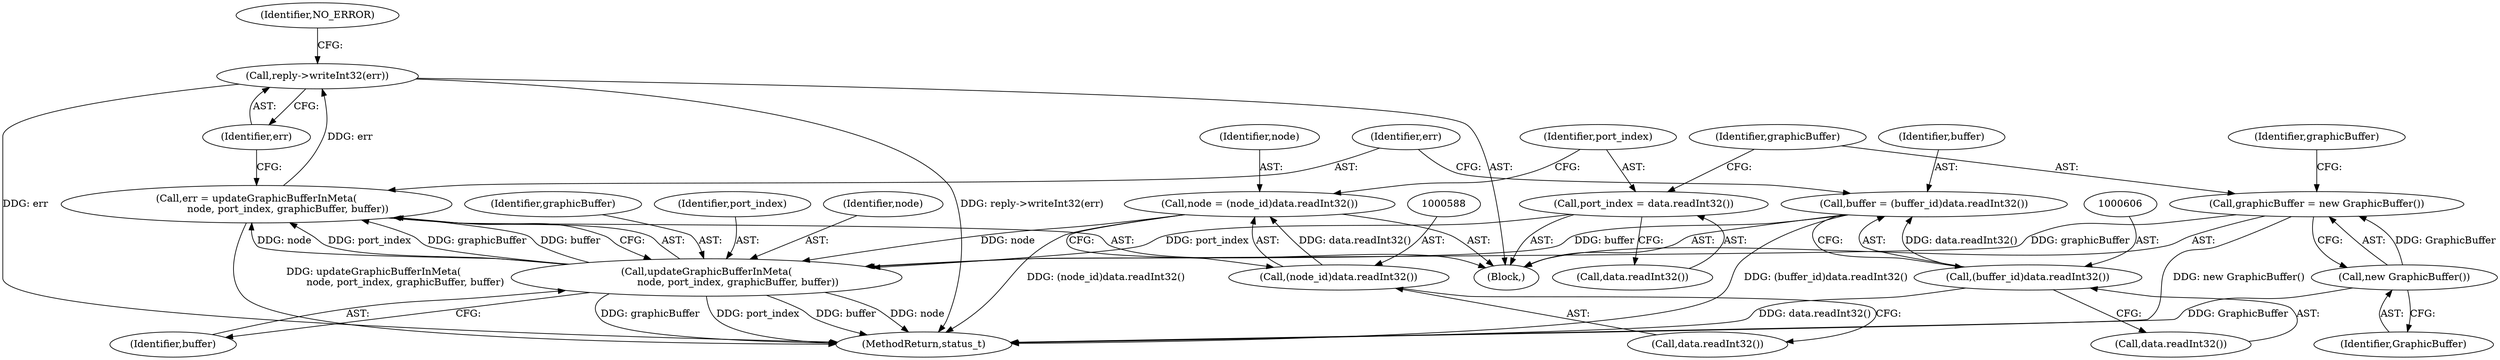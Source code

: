 digraph "0_Android_1171e7c047bf79e7c93342bb6a812c9edd86aa84@API" {
"1000616" [label="(Call,reply->writeInt32(err))"];
"1000609" [label="(Call,err = updateGraphicBufferInMeta(\n                    node, port_index, graphicBuffer, buffer))"];
"1000611" [label="(Call,updateGraphicBufferInMeta(\n                    node, port_index, graphicBuffer, buffer))"];
"1000585" [label="(Call,node = (node_id)data.readInt32())"];
"1000587" [label="(Call,(node_id)data.readInt32())"];
"1000591" [label="(Call,port_index = data.readInt32())"];
"1000595" [label="(Call,graphicBuffer = new GraphicBuffer())"];
"1000597" [label="(Call,new GraphicBuffer())"];
"1000603" [label="(Call,buffer = (buffer_id)data.readInt32())"];
"1000605" [label="(Call,(buffer_id)data.readInt32())"];
"1000587" [label="(Call,(node_id)data.readInt32())"];
"1000609" [label="(Call,err = updateGraphicBufferInMeta(\n                    node, port_index, graphicBuffer, buffer))"];
"1000607" [label="(Call,data.readInt32())"];
"1000591" [label="(Call,port_index = data.readInt32())"];
"1000593" [label="(Call,data.readInt32())"];
"1000604" [label="(Identifier,buffer)"];
"1000616" [label="(Call,reply->writeInt32(err))"];
"1000592" [label="(Identifier,port_index)"];
"1000601" [label="(Identifier,graphicBuffer)"];
"1001056" [label="(MethodReturn,status_t)"];
"1000589" [label="(Call,data.readInt32())"];
"1000579" [label="(Block,)"];
"1000614" [label="(Identifier,graphicBuffer)"];
"1000617" [label="(Identifier,err)"];
"1000597" [label="(Call,new GraphicBuffer())"];
"1000611" [label="(Call,updateGraphicBufferInMeta(\n                    node, port_index, graphicBuffer, buffer))"];
"1000615" [label="(Identifier,buffer)"];
"1000598" [label="(Identifier,GraphicBuffer)"];
"1000586" [label="(Identifier,node)"];
"1000605" [label="(Call,(buffer_id)data.readInt32())"];
"1000619" [label="(Identifier,NO_ERROR)"];
"1000610" [label="(Identifier,err)"];
"1000585" [label="(Call,node = (node_id)data.readInt32())"];
"1000596" [label="(Identifier,graphicBuffer)"];
"1000613" [label="(Identifier,port_index)"];
"1000612" [label="(Identifier,node)"];
"1000595" [label="(Call,graphicBuffer = new GraphicBuffer())"];
"1000603" [label="(Call,buffer = (buffer_id)data.readInt32())"];
"1000616" -> "1000579"  [label="AST: "];
"1000616" -> "1000617"  [label="CFG: "];
"1000617" -> "1000616"  [label="AST: "];
"1000619" -> "1000616"  [label="CFG: "];
"1000616" -> "1001056"  [label="DDG: err"];
"1000616" -> "1001056"  [label="DDG: reply->writeInt32(err)"];
"1000609" -> "1000616"  [label="DDG: err"];
"1000609" -> "1000579"  [label="AST: "];
"1000609" -> "1000611"  [label="CFG: "];
"1000610" -> "1000609"  [label="AST: "];
"1000611" -> "1000609"  [label="AST: "];
"1000617" -> "1000609"  [label="CFG: "];
"1000609" -> "1001056"  [label="DDG: updateGraphicBufferInMeta(\n                    node, port_index, graphicBuffer, buffer)"];
"1000611" -> "1000609"  [label="DDG: node"];
"1000611" -> "1000609"  [label="DDG: port_index"];
"1000611" -> "1000609"  [label="DDG: graphicBuffer"];
"1000611" -> "1000609"  [label="DDG: buffer"];
"1000611" -> "1000615"  [label="CFG: "];
"1000612" -> "1000611"  [label="AST: "];
"1000613" -> "1000611"  [label="AST: "];
"1000614" -> "1000611"  [label="AST: "];
"1000615" -> "1000611"  [label="AST: "];
"1000611" -> "1001056"  [label="DDG: graphicBuffer"];
"1000611" -> "1001056"  [label="DDG: port_index"];
"1000611" -> "1001056"  [label="DDG: buffer"];
"1000611" -> "1001056"  [label="DDG: node"];
"1000585" -> "1000611"  [label="DDG: node"];
"1000591" -> "1000611"  [label="DDG: port_index"];
"1000595" -> "1000611"  [label="DDG: graphicBuffer"];
"1000603" -> "1000611"  [label="DDG: buffer"];
"1000585" -> "1000579"  [label="AST: "];
"1000585" -> "1000587"  [label="CFG: "];
"1000586" -> "1000585"  [label="AST: "];
"1000587" -> "1000585"  [label="AST: "];
"1000592" -> "1000585"  [label="CFG: "];
"1000585" -> "1001056"  [label="DDG: (node_id)data.readInt32()"];
"1000587" -> "1000585"  [label="DDG: data.readInt32()"];
"1000587" -> "1000589"  [label="CFG: "];
"1000588" -> "1000587"  [label="AST: "];
"1000589" -> "1000587"  [label="AST: "];
"1000591" -> "1000579"  [label="AST: "];
"1000591" -> "1000593"  [label="CFG: "];
"1000592" -> "1000591"  [label="AST: "];
"1000593" -> "1000591"  [label="AST: "];
"1000596" -> "1000591"  [label="CFG: "];
"1000595" -> "1000579"  [label="AST: "];
"1000595" -> "1000597"  [label="CFG: "];
"1000596" -> "1000595"  [label="AST: "];
"1000597" -> "1000595"  [label="AST: "];
"1000601" -> "1000595"  [label="CFG: "];
"1000595" -> "1001056"  [label="DDG: new GraphicBuffer()"];
"1000597" -> "1000595"  [label="DDG: GraphicBuffer"];
"1000597" -> "1000598"  [label="CFG: "];
"1000598" -> "1000597"  [label="AST: "];
"1000597" -> "1001056"  [label="DDG: GraphicBuffer"];
"1000603" -> "1000579"  [label="AST: "];
"1000603" -> "1000605"  [label="CFG: "];
"1000604" -> "1000603"  [label="AST: "];
"1000605" -> "1000603"  [label="AST: "];
"1000610" -> "1000603"  [label="CFG: "];
"1000603" -> "1001056"  [label="DDG: (buffer_id)data.readInt32()"];
"1000605" -> "1000603"  [label="DDG: data.readInt32()"];
"1000605" -> "1000607"  [label="CFG: "];
"1000606" -> "1000605"  [label="AST: "];
"1000607" -> "1000605"  [label="AST: "];
"1000605" -> "1001056"  [label="DDG: data.readInt32()"];
}
